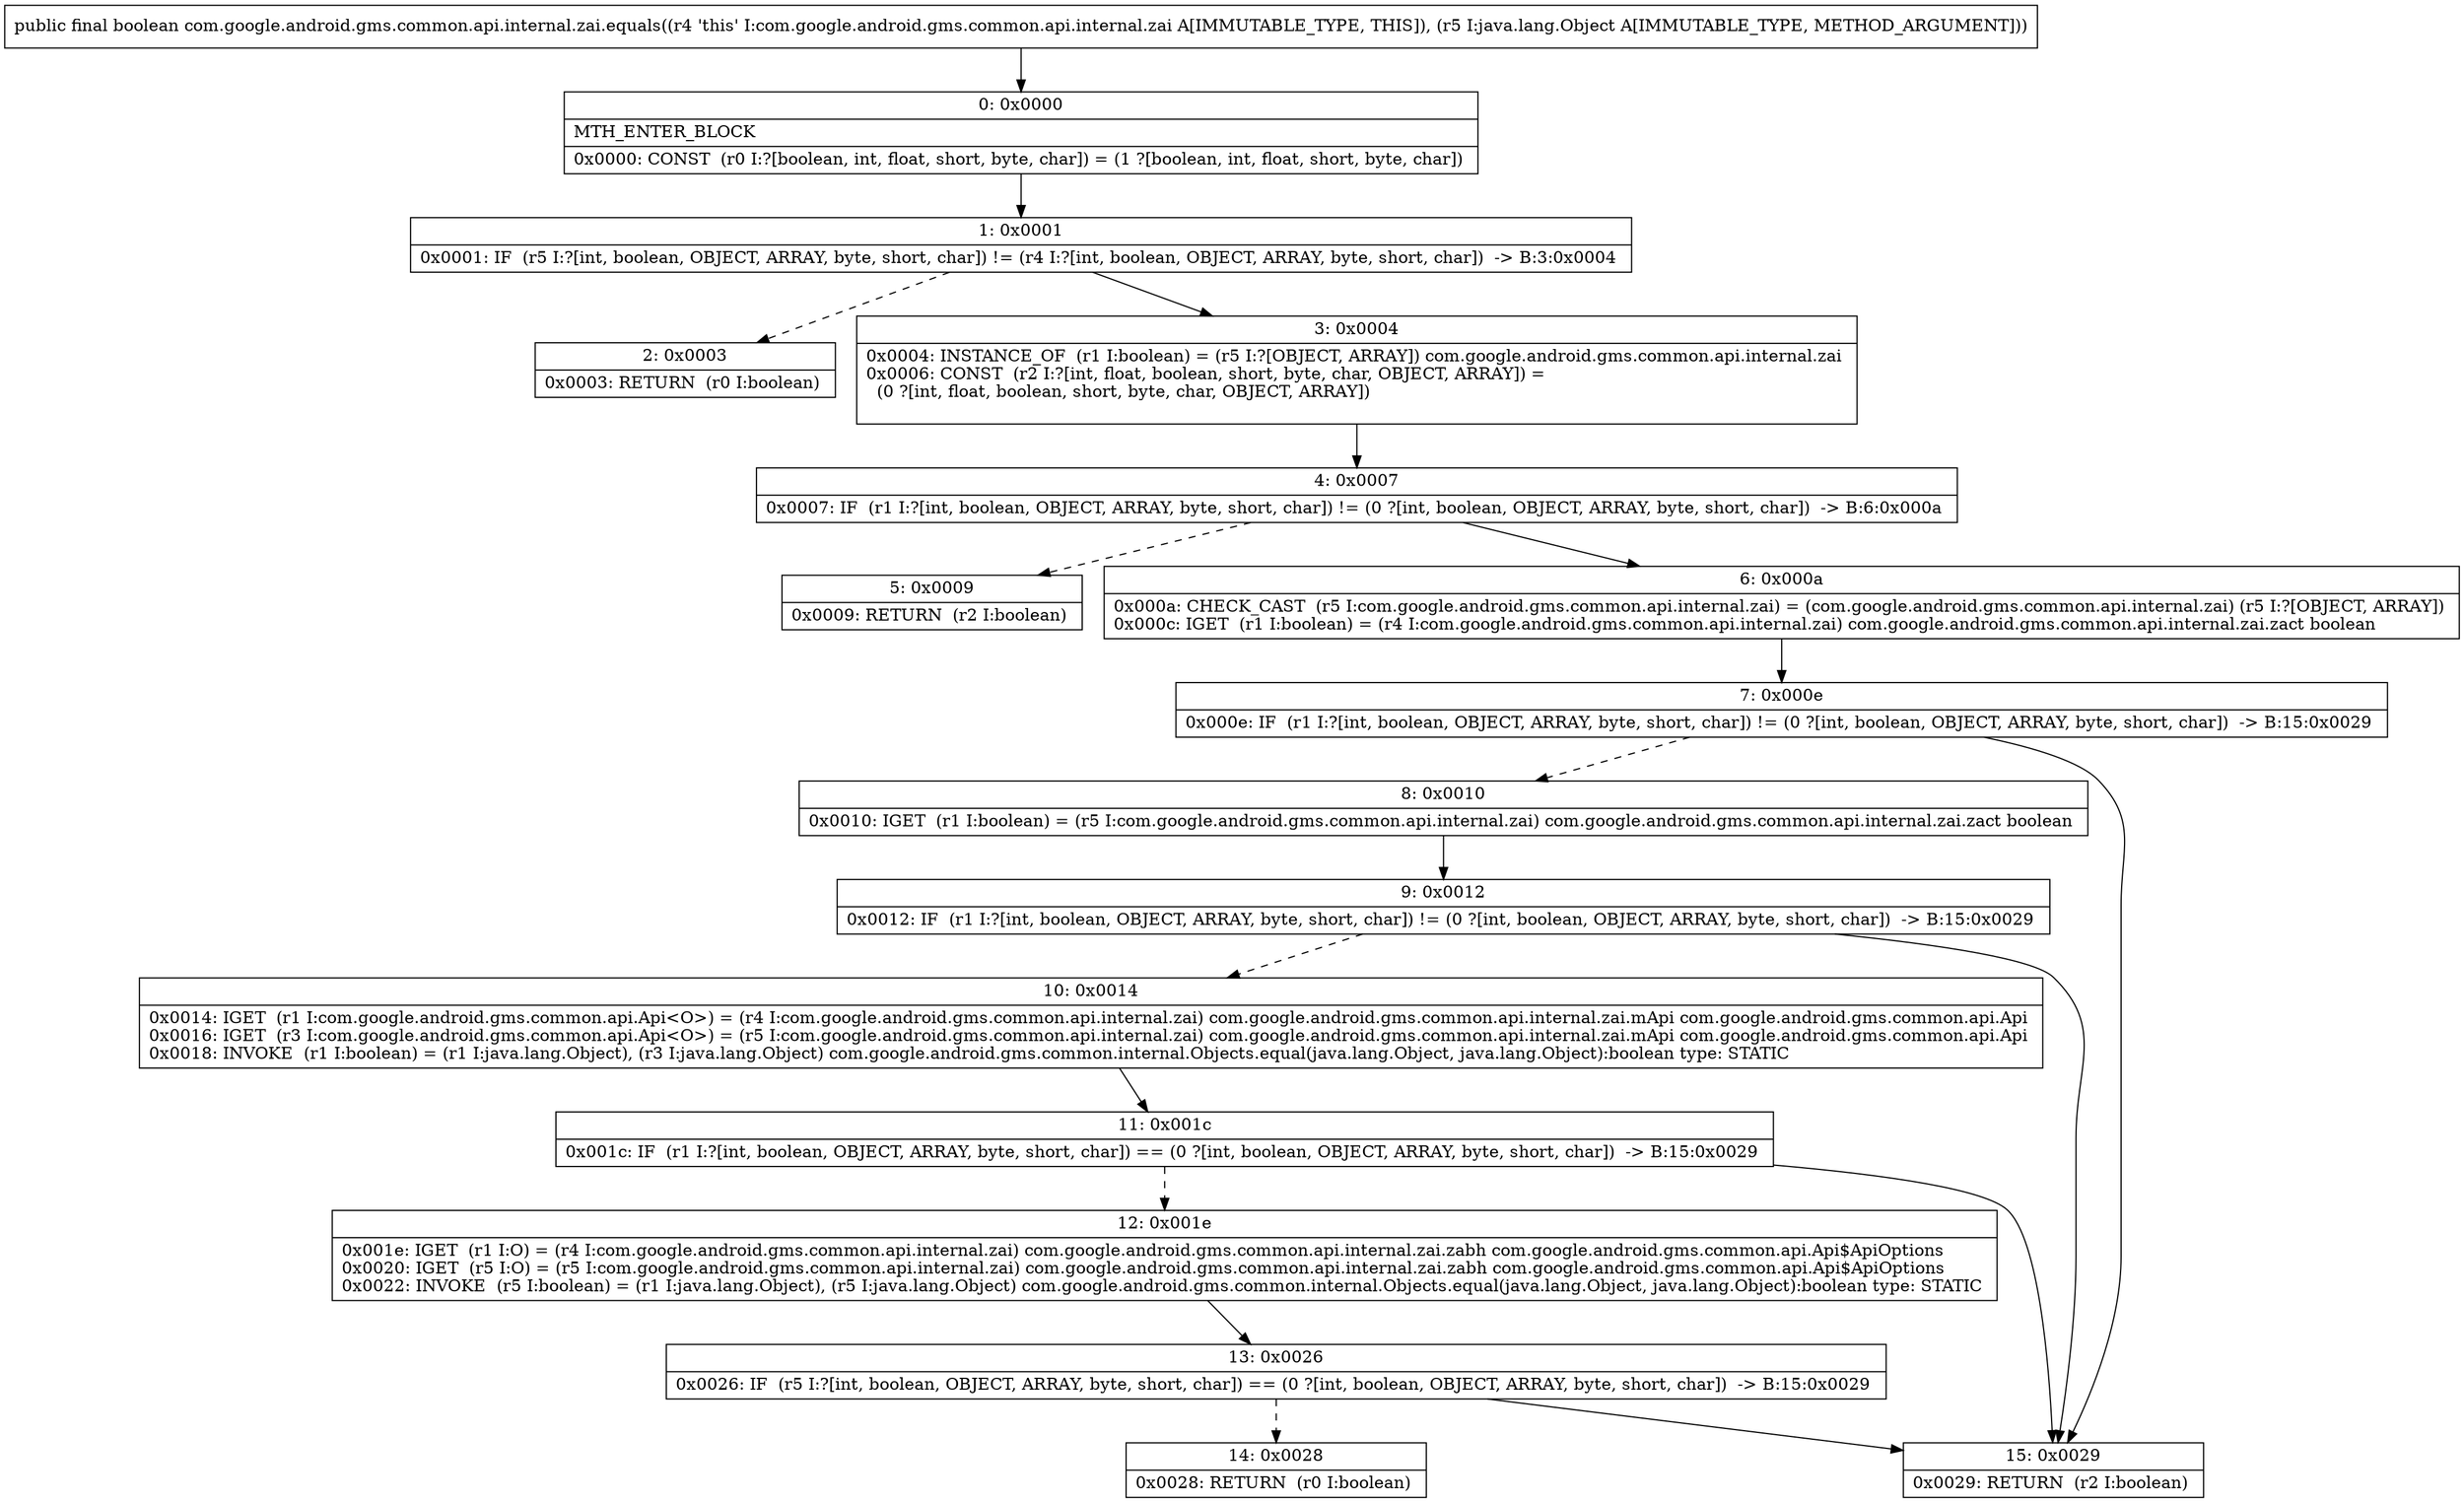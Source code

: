 digraph "CFG forcom.google.android.gms.common.api.internal.zai.equals(Ljava\/lang\/Object;)Z" {
Node_0 [shape=record,label="{0\:\ 0x0000|MTH_ENTER_BLOCK\l|0x0000: CONST  (r0 I:?[boolean, int, float, short, byte, char]) = (1 ?[boolean, int, float, short, byte, char]) \l}"];
Node_1 [shape=record,label="{1\:\ 0x0001|0x0001: IF  (r5 I:?[int, boolean, OBJECT, ARRAY, byte, short, char]) != (r4 I:?[int, boolean, OBJECT, ARRAY, byte, short, char])  \-\> B:3:0x0004 \l}"];
Node_2 [shape=record,label="{2\:\ 0x0003|0x0003: RETURN  (r0 I:boolean) \l}"];
Node_3 [shape=record,label="{3\:\ 0x0004|0x0004: INSTANCE_OF  (r1 I:boolean) = (r5 I:?[OBJECT, ARRAY]) com.google.android.gms.common.api.internal.zai \l0x0006: CONST  (r2 I:?[int, float, boolean, short, byte, char, OBJECT, ARRAY]) = \l  (0 ?[int, float, boolean, short, byte, char, OBJECT, ARRAY])\l \l}"];
Node_4 [shape=record,label="{4\:\ 0x0007|0x0007: IF  (r1 I:?[int, boolean, OBJECT, ARRAY, byte, short, char]) != (0 ?[int, boolean, OBJECT, ARRAY, byte, short, char])  \-\> B:6:0x000a \l}"];
Node_5 [shape=record,label="{5\:\ 0x0009|0x0009: RETURN  (r2 I:boolean) \l}"];
Node_6 [shape=record,label="{6\:\ 0x000a|0x000a: CHECK_CAST  (r5 I:com.google.android.gms.common.api.internal.zai) = (com.google.android.gms.common.api.internal.zai) (r5 I:?[OBJECT, ARRAY]) \l0x000c: IGET  (r1 I:boolean) = (r4 I:com.google.android.gms.common.api.internal.zai) com.google.android.gms.common.api.internal.zai.zact boolean \l}"];
Node_7 [shape=record,label="{7\:\ 0x000e|0x000e: IF  (r1 I:?[int, boolean, OBJECT, ARRAY, byte, short, char]) != (0 ?[int, boolean, OBJECT, ARRAY, byte, short, char])  \-\> B:15:0x0029 \l}"];
Node_8 [shape=record,label="{8\:\ 0x0010|0x0010: IGET  (r1 I:boolean) = (r5 I:com.google.android.gms.common.api.internal.zai) com.google.android.gms.common.api.internal.zai.zact boolean \l}"];
Node_9 [shape=record,label="{9\:\ 0x0012|0x0012: IF  (r1 I:?[int, boolean, OBJECT, ARRAY, byte, short, char]) != (0 ?[int, boolean, OBJECT, ARRAY, byte, short, char])  \-\> B:15:0x0029 \l}"];
Node_10 [shape=record,label="{10\:\ 0x0014|0x0014: IGET  (r1 I:com.google.android.gms.common.api.Api\<O\>) = (r4 I:com.google.android.gms.common.api.internal.zai) com.google.android.gms.common.api.internal.zai.mApi com.google.android.gms.common.api.Api \l0x0016: IGET  (r3 I:com.google.android.gms.common.api.Api\<O\>) = (r5 I:com.google.android.gms.common.api.internal.zai) com.google.android.gms.common.api.internal.zai.mApi com.google.android.gms.common.api.Api \l0x0018: INVOKE  (r1 I:boolean) = (r1 I:java.lang.Object), (r3 I:java.lang.Object) com.google.android.gms.common.internal.Objects.equal(java.lang.Object, java.lang.Object):boolean type: STATIC \l}"];
Node_11 [shape=record,label="{11\:\ 0x001c|0x001c: IF  (r1 I:?[int, boolean, OBJECT, ARRAY, byte, short, char]) == (0 ?[int, boolean, OBJECT, ARRAY, byte, short, char])  \-\> B:15:0x0029 \l}"];
Node_12 [shape=record,label="{12\:\ 0x001e|0x001e: IGET  (r1 I:O) = (r4 I:com.google.android.gms.common.api.internal.zai) com.google.android.gms.common.api.internal.zai.zabh com.google.android.gms.common.api.Api$ApiOptions \l0x0020: IGET  (r5 I:O) = (r5 I:com.google.android.gms.common.api.internal.zai) com.google.android.gms.common.api.internal.zai.zabh com.google.android.gms.common.api.Api$ApiOptions \l0x0022: INVOKE  (r5 I:boolean) = (r1 I:java.lang.Object), (r5 I:java.lang.Object) com.google.android.gms.common.internal.Objects.equal(java.lang.Object, java.lang.Object):boolean type: STATIC \l}"];
Node_13 [shape=record,label="{13\:\ 0x0026|0x0026: IF  (r5 I:?[int, boolean, OBJECT, ARRAY, byte, short, char]) == (0 ?[int, boolean, OBJECT, ARRAY, byte, short, char])  \-\> B:15:0x0029 \l}"];
Node_14 [shape=record,label="{14\:\ 0x0028|0x0028: RETURN  (r0 I:boolean) \l}"];
Node_15 [shape=record,label="{15\:\ 0x0029|0x0029: RETURN  (r2 I:boolean) \l}"];
MethodNode[shape=record,label="{public final boolean com.google.android.gms.common.api.internal.zai.equals((r4 'this' I:com.google.android.gms.common.api.internal.zai A[IMMUTABLE_TYPE, THIS]), (r5 I:java.lang.Object A[IMMUTABLE_TYPE, METHOD_ARGUMENT])) }"];
MethodNode -> Node_0;
Node_0 -> Node_1;
Node_1 -> Node_2[style=dashed];
Node_1 -> Node_3;
Node_3 -> Node_4;
Node_4 -> Node_5[style=dashed];
Node_4 -> Node_6;
Node_6 -> Node_7;
Node_7 -> Node_8[style=dashed];
Node_7 -> Node_15;
Node_8 -> Node_9;
Node_9 -> Node_10[style=dashed];
Node_9 -> Node_15;
Node_10 -> Node_11;
Node_11 -> Node_12[style=dashed];
Node_11 -> Node_15;
Node_12 -> Node_13;
Node_13 -> Node_14[style=dashed];
Node_13 -> Node_15;
}

